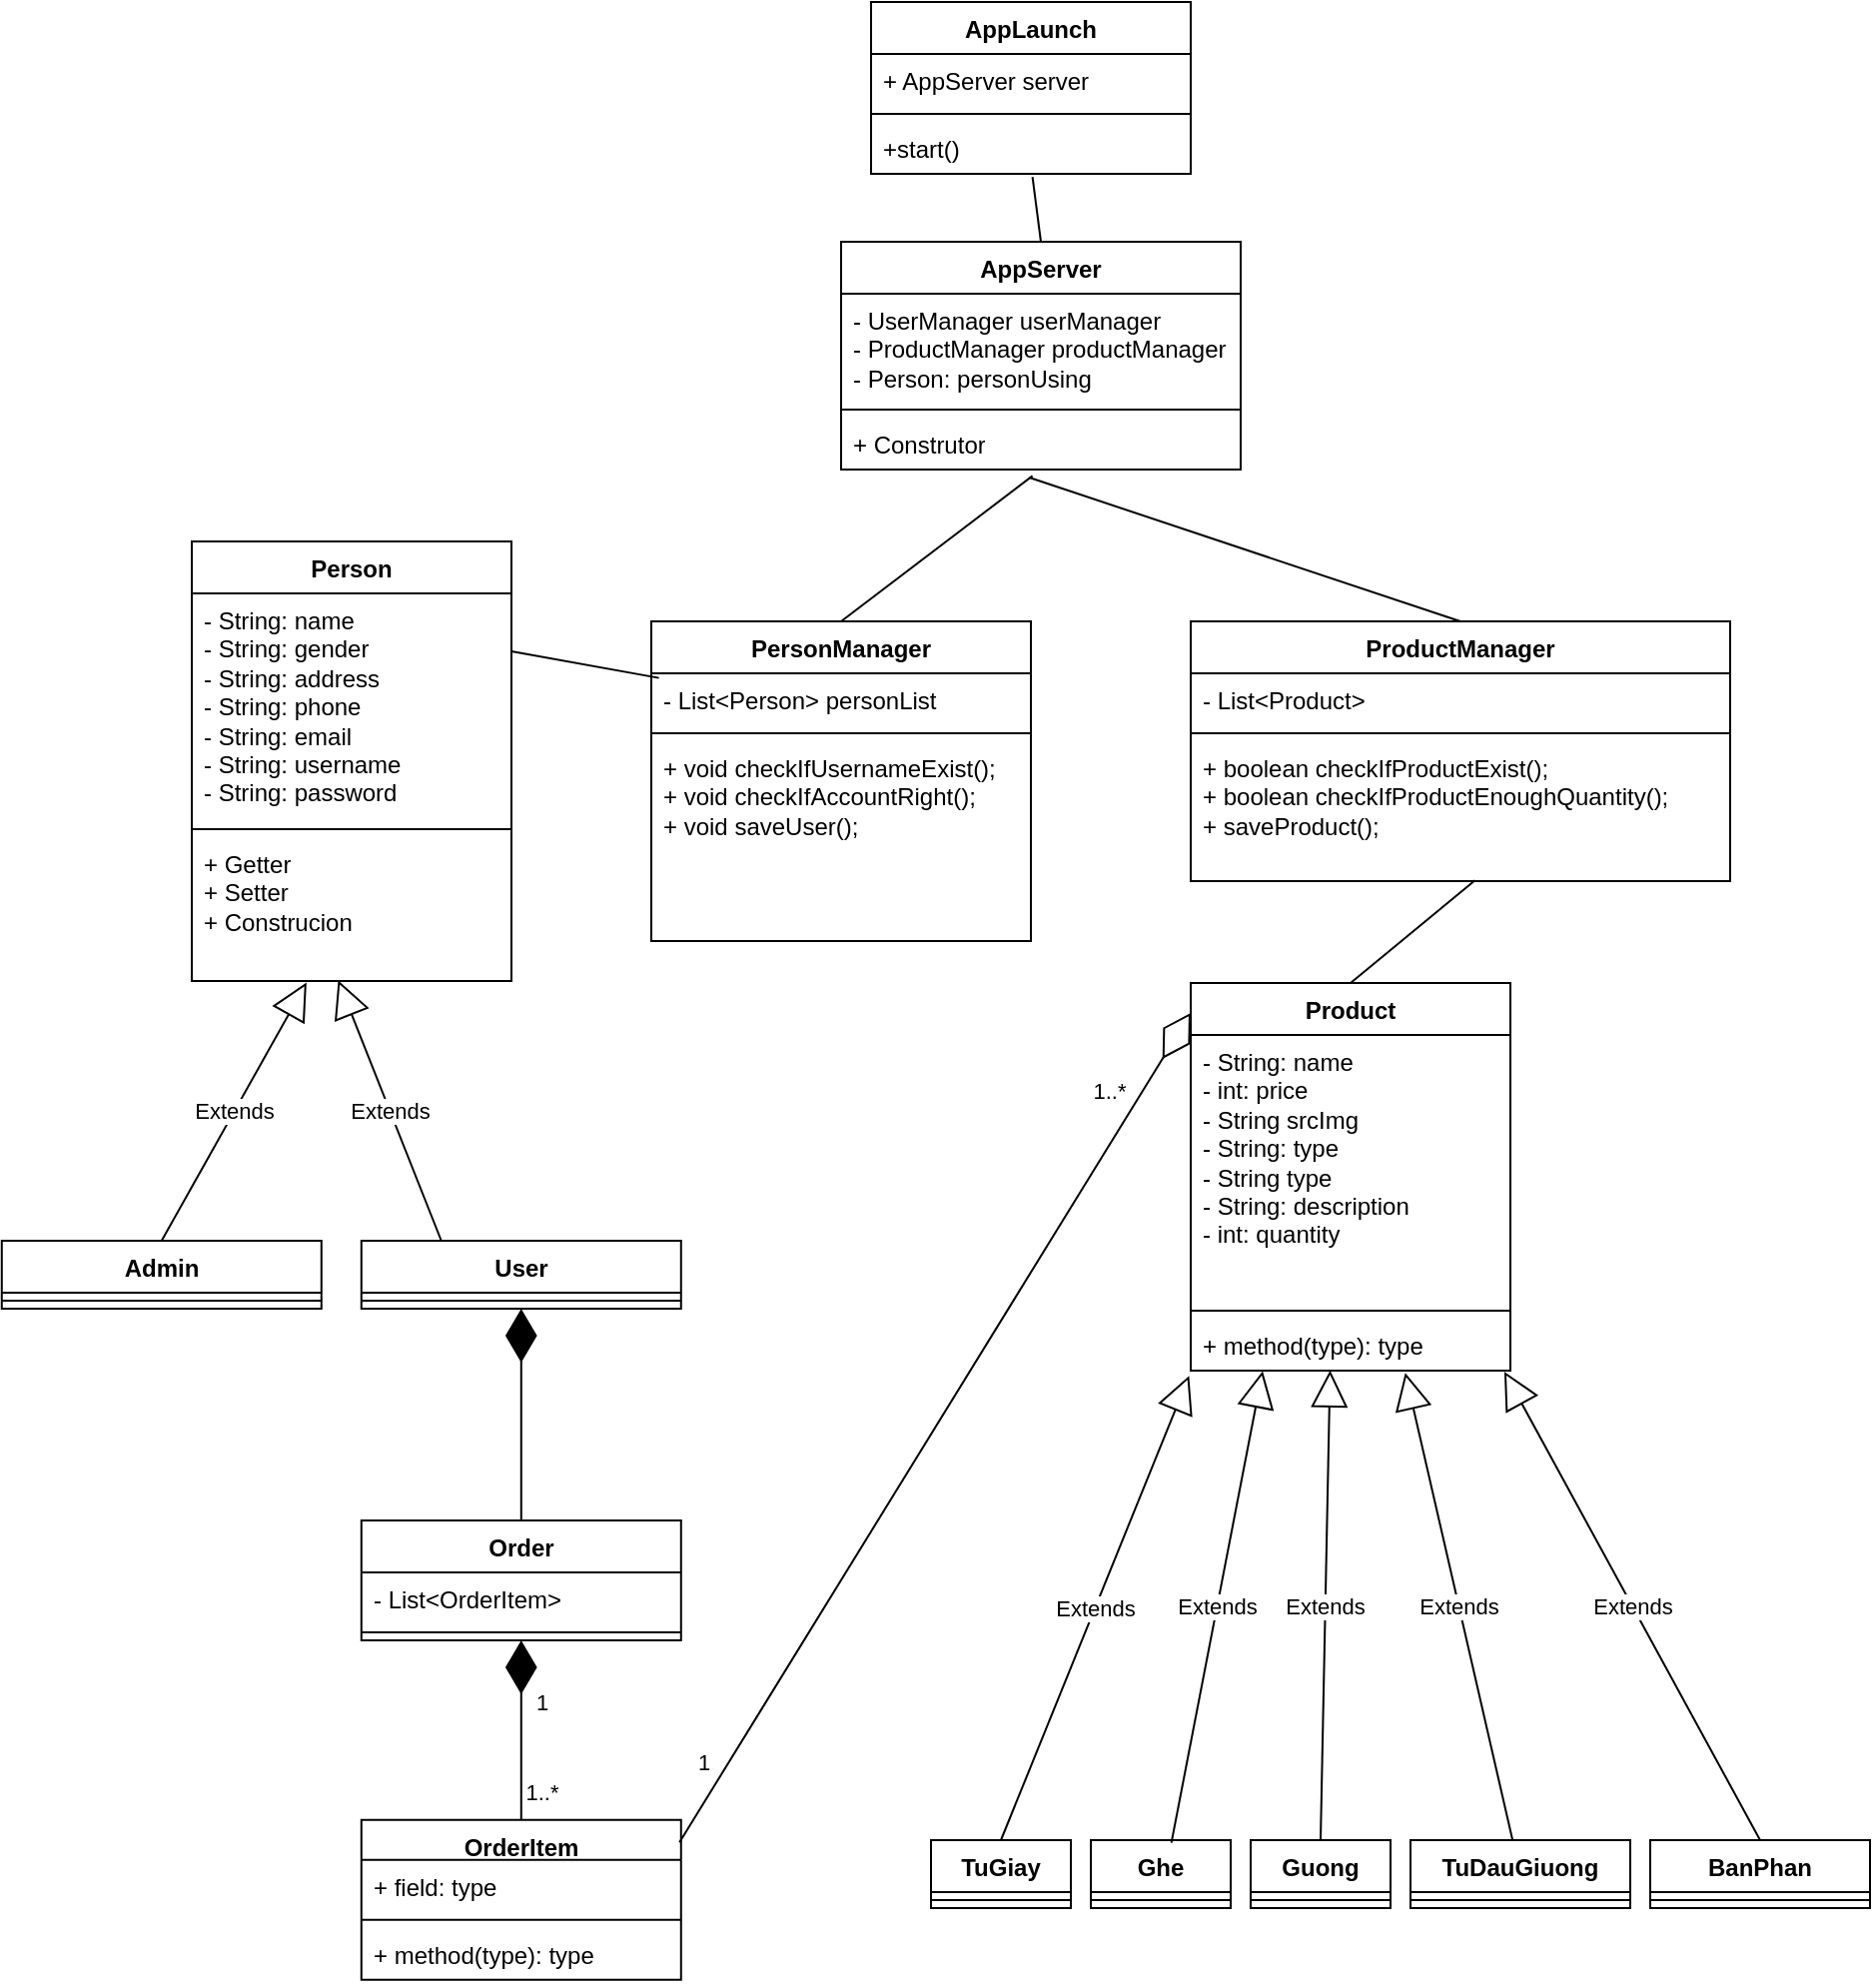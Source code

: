 <mxfile version="26.0.15">
  <diagram name="Page-1" id="FhQcaxhwxa8_UjkpSrJL">
    <mxGraphModel dx="1900" dy="669" grid="1" gridSize="10" guides="1" tooltips="1" connect="1" arrows="1" fold="1" page="1" pageScale="1" pageWidth="850" pageHeight="1100" math="0" shadow="0">
      <root>
        <mxCell id="0" />
        <mxCell id="1" parent="0" />
        <mxCell id="t9dXgQzAxoktjhtWFKsz-33" value="AppLaunch" style="swimlane;fontStyle=1;align=center;verticalAlign=top;childLayout=stackLayout;horizontal=1;startSize=26;horizontalStack=0;resizeParent=1;resizeParentMax=0;resizeLast=0;collapsible=1;marginBottom=0;whiteSpace=wrap;html=1;" parent="1" vertex="1">
          <mxGeometry x="140" y="130" width="160" height="86" as="geometry" />
        </mxCell>
        <mxCell id="t9dXgQzAxoktjhtWFKsz-34" value="+ AppServer server" style="text;strokeColor=none;fillColor=none;align=left;verticalAlign=top;spacingLeft=4;spacingRight=4;overflow=hidden;rotatable=0;points=[[0,0.5],[1,0.5]];portConstraint=eastwest;whiteSpace=wrap;html=1;" parent="t9dXgQzAxoktjhtWFKsz-33" vertex="1">
          <mxGeometry y="26" width="160" height="26" as="geometry" />
        </mxCell>
        <mxCell id="t9dXgQzAxoktjhtWFKsz-35" value="" style="line;strokeWidth=1;fillColor=none;align=left;verticalAlign=middle;spacingTop=-1;spacingLeft=3;spacingRight=3;rotatable=0;labelPosition=right;points=[];portConstraint=eastwest;strokeColor=inherit;" parent="t9dXgQzAxoktjhtWFKsz-33" vertex="1">
          <mxGeometry y="52" width="160" height="8" as="geometry" />
        </mxCell>
        <mxCell id="t9dXgQzAxoktjhtWFKsz-36" value="+start()" style="text;strokeColor=none;fillColor=none;align=left;verticalAlign=top;spacingLeft=4;spacingRight=4;overflow=hidden;rotatable=0;points=[[0,0.5],[1,0.5]];portConstraint=eastwest;whiteSpace=wrap;html=1;" parent="t9dXgQzAxoktjhtWFKsz-33" vertex="1">
          <mxGeometry y="60" width="160" height="26" as="geometry" />
        </mxCell>
        <mxCell id="t9dXgQzAxoktjhtWFKsz-37" value="AppServer" style="swimlane;fontStyle=1;align=center;verticalAlign=top;childLayout=stackLayout;horizontal=1;startSize=26;horizontalStack=0;resizeParent=1;resizeParentMax=0;resizeLast=0;collapsible=1;marginBottom=0;whiteSpace=wrap;html=1;" parent="1" vertex="1">
          <mxGeometry x="125" y="250" width="200" height="114" as="geometry" />
        </mxCell>
        <mxCell id="t9dXgQzAxoktjhtWFKsz-38" value="- UserManager userManager&lt;div&gt;- ProductManager productManager&lt;/div&gt;&lt;div&gt;- Person: personUsing&lt;/div&gt;" style="text;strokeColor=none;fillColor=none;align=left;verticalAlign=top;spacingLeft=4;spacingRight=4;overflow=hidden;rotatable=0;points=[[0,0.5],[1,0.5]];portConstraint=eastwest;whiteSpace=wrap;html=1;" parent="t9dXgQzAxoktjhtWFKsz-37" vertex="1">
          <mxGeometry y="26" width="200" height="54" as="geometry" />
        </mxCell>
        <mxCell id="t9dXgQzAxoktjhtWFKsz-39" value="" style="line;strokeWidth=1;fillColor=none;align=left;verticalAlign=middle;spacingTop=-1;spacingLeft=3;spacingRight=3;rotatable=0;labelPosition=right;points=[];portConstraint=eastwest;strokeColor=inherit;" parent="t9dXgQzAxoktjhtWFKsz-37" vertex="1">
          <mxGeometry y="80" width="200" height="8" as="geometry" />
        </mxCell>
        <mxCell id="t9dXgQzAxoktjhtWFKsz-40" value="+ Construtor" style="text;strokeColor=none;fillColor=none;align=left;verticalAlign=top;spacingLeft=4;spacingRight=4;overflow=hidden;rotatable=0;points=[[0,0.5],[1,0.5]];portConstraint=eastwest;whiteSpace=wrap;html=1;" parent="t9dXgQzAxoktjhtWFKsz-37" vertex="1">
          <mxGeometry y="88" width="200" height="26" as="geometry" />
        </mxCell>
        <mxCell id="t9dXgQzAxoktjhtWFKsz-41" value="OrderItem" style="swimlane;fontStyle=1;align=center;verticalAlign=top;childLayout=stackLayout;horizontal=1;startSize=20;horizontalStack=0;resizeParent=1;resizeParentMax=0;resizeLast=0;collapsible=1;marginBottom=0;whiteSpace=wrap;html=1;" parent="1" vertex="1">
          <mxGeometry x="-115.11" y="1039.9" width="160" height="80" as="geometry" />
        </mxCell>
        <mxCell id="t9dXgQzAxoktjhtWFKsz-42" value="+ field: type" style="text;strokeColor=none;fillColor=none;align=left;verticalAlign=top;spacingLeft=4;spacingRight=4;overflow=hidden;rotatable=0;points=[[0,0.5],[1,0.5]];portConstraint=eastwest;whiteSpace=wrap;html=1;" parent="t9dXgQzAxoktjhtWFKsz-41" vertex="1">
          <mxGeometry y="20" width="160" height="26" as="geometry" />
        </mxCell>
        <mxCell id="t9dXgQzAxoktjhtWFKsz-43" value="" style="line;strokeWidth=1;fillColor=none;align=left;verticalAlign=middle;spacingTop=-1;spacingLeft=3;spacingRight=3;rotatable=0;labelPosition=right;points=[];portConstraint=eastwest;strokeColor=inherit;" parent="t9dXgQzAxoktjhtWFKsz-41" vertex="1">
          <mxGeometry y="46" width="160" height="8" as="geometry" />
        </mxCell>
        <mxCell id="t9dXgQzAxoktjhtWFKsz-44" value="+ method(type): type" style="text;strokeColor=none;fillColor=none;align=left;verticalAlign=top;spacingLeft=4;spacingRight=4;overflow=hidden;rotatable=0;points=[[0,0.5],[1,0.5]];portConstraint=eastwest;whiteSpace=wrap;html=1;" parent="t9dXgQzAxoktjhtWFKsz-41" vertex="1">
          <mxGeometry y="54" width="160" height="26" as="geometry" />
        </mxCell>
        <mxCell id="t9dXgQzAxoktjhtWFKsz-45" value="User" style="swimlane;fontStyle=1;align=center;verticalAlign=top;childLayout=stackLayout;horizontal=1;startSize=26;horizontalStack=0;resizeParent=1;resizeParentMax=0;resizeLast=0;collapsible=1;marginBottom=0;whiteSpace=wrap;html=1;" parent="1" vertex="1">
          <mxGeometry x="-115.11" y="750" width="160" height="34" as="geometry" />
        </mxCell>
        <mxCell id="t9dXgQzAxoktjhtWFKsz-47" value="" style="line;strokeWidth=1;fillColor=none;align=left;verticalAlign=middle;spacingTop=-1;spacingLeft=3;spacingRight=3;rotatable=0;labelPosition=right;points=[];portConstraint=eastwest;strokeColor=inherit;" parent="t9dXgQzAxoktjhtWFKsz-45" vertex="1">
          <mxGeometry y="26" width="160" height="8" as="geometry" />
        </mxCell>
        <mxCell id="t9dXgQzAxoktjhtWFKsz-49" value="Admin" style="swimlane;fontStyle=1;align=center;verticalAlign=top;childLayout=stackLayout;horizontal=1;startSize=26;horizontalStack=0;resizeParent=1;resizeParentMax=0;resizeLast=0;collapsible=1;marginBottom=0;whiteSpace=wrap;html=1;" parent="1" vertex="1">
          <mxGeometry x="-295.11" y="750" width="160" height="34" as="geometry" />
        </mxCell>
        <mxCell id="t9dXgQzAxoktjhtWFKsz-51" value="" style="line;strokeWidth=1;fillColor=none;align=left;verticalAlign=middle;spacingTop=-1;spacingLeft=3;spacingRight=3;rotatable=0;labelPosition=right;points=[];portConstraint=eastwest;strokeColor=inherit;" parent="t9dXgQzAxoktjhtWFKsz-49" vertex="1">
          <mxGeometry y="26" width="160" height="8" as="geometry" />
        </mxCell>
        <mxCell id="t9dXgQzAxoktjhtWFKsz-53" value="Order" style="swimlane;fontStyle=1;align=center;verticalAlign=top;childLayout=stackLayout;horizontal=1;startSize=26;horizontalStack=0;resizeParent=1;resizeParentMax=0;resizeLast=0;collapsible=1;marginBottom=0;whiteSpace=wrap;html=1;" parent="1" vertex="1">
          <mxGeometry x="-115.11" y="890" width="160" height="60" as="geometry" />
        </mxCell>
        <mxCell id="t9dXgQzAxoktjhtWFKsz-54" value="- List&amp;lt;OrderItem&amp;gt;" style="text;strokeColor=none;fillColor=none;align=left;verticalAlign=top;spacingLeft=4;spacingRight=4;overflow=hidden;rotatable=0;points=[[0,0.5],[1,0.5]];portConstraint=eastwest;whiteSpace=wrap;html=1;" parent="t9dXgQzAxoktjhtWFKsz-53" vertex="1">
          <mxGeometry y="26" width="160" height="26" as="geometry" />
        </mxCell>
        <mxCell id="t9dXgQzAxoktjhtWFKsz-55" value="" style="line;strokeWidth=1;fillColor=none;align=left;verticalAlign=middle;spacingTop=-1;spacingLeft=3;spacingRight=3;rotatable=0;labelPosition=right;points=[];portConstraint=eastwest;strokeColor=inherit;" parent="t9dXgQzAxoktjhtWFKsz-53" vertex="1">
          <mxGeometry y="52" width="160" height="8" as="geometry" />
        </mxCell>
        <mxCell id="t9dXgQzAxoktjhtWFKsz-57" value="Product" style="swimlane;fontStyle=1;align=center;verticalAlign=top;childLayout=stackLayout;horizontal=1;startSize=26;horizontalStack=0;resizeParent=1;resizeParentMax=0;resizeLast=0;collapsible=1;marginBottom=0;whiteSpace=wrap;html=1;" parent="1" vertex="1">
          <mxGeometry x="300" y="621" width="160" height="194" as="geometry" />
        </mxCell>
        <mxCell id="t9dXgQzAxoktjhtWFKsz-58" value="- String: name&lt;div&gt;- int: price&lt;/div&gt;&lt;div&gt;- String srcImg&lt;/div&gt;&lt;div&gt;- String: type&lt;/div&gt;&lt;div&gt;- String type&lt;/div&gt;&lt;div&gt;- String: description&lt;/div&gt;&lt;div&gt;- int: quantity&lt;/div&gt;" style="text;strokeColor=none;fillColor=none;align=left;verticalAlign=top;spacingLeft=4;spacingRight=4;overflow=hidden;rotatable=0;points=[[0,0.5],[1,0.5]];portConstraint=eastwest;whiteSpace=wrap;html=1;" parent="t9dXgQzAxoktjhtWFKsz-57" vertex="1">
          <mxGeometry y="26" width="160" height="134" as="geometry" />
        </mxCell>
        <mxCell id="t9dXgQzAxoktjhtWFKsz-59" value="" style="line;strokeWidth=1;fillColor=none;align=left;verticalAlign=middle;spacingTop=-1;spacingLeft=3;spacingRight=3;rotatable=0;labelPosition=right;points=[];portConstraint=eastwest;strokeColor=inherit;" parent="t9dXgQzAxoktjhtWFKsz-57" vertex="1">
          <mxGeometry y="160" width="160" height="8" as="geometry" />
        </mxCell>
        <mxCell id="t9dXgQzAxoktjhtWFKsz-60" value="+ method(type): type" style="text;strokeColor=none;fillColor=none;align=left;verticalAlign=top;spacingLeft=4;spacingRight=4;overflow=hidden;rotatable=0;points=[[0,0.5],[1,0.5]];portConstraint=eastwest;whiteSpace=wrap;html=1;" parent="t9dXgQzAxoktjhtWFKsz-57" vertex="1">
          <mxGeometry y="168" width="160" height="26" as="geometry" />
        </mxCell>
        <mxCell id="t9dXgQzAxoktjhtWFKsz-61" value="Person" style="swimlane;fontStyle=1;align=center;verticalAlign=top;childLayout=stackLayout;horizontal=1;startSize=26;horizontalStack=0;resizeParent=1;resizeParentMax=0;resizeLast=0;collapsible=1;marginBottom=0;whiteSpace=wrap;html=1;" parent="1" vertex="1">
          <mxGeometry x="-200" y="400" width="160" height="220" as="geometry" />
        </mxCell>
        <mxCell id="t9dXgQzAxoktjhtWFKsz-62" value="- String: name&lt;div&gt;- String: gender&lt;/div&gt;&lt;div&gt;- String: address&lt;/div&gt;&lt;div&gt;- String: phone&lt;/div&gt;&lt;div&gt;- String: email&lt;/div&gt;&lt;div&gt;- String: username&lt;/div&gt;&lt;div&gt;- String: password&lt;br&gt;&lt;div&gt;&lt;br&gt;&lt;/div&gt;&lt;/div&gt;" style="text;strokeColor=none;fillColor=none;align=left;verticalAlign=top;spacingLeft=4;spacingRight=4;overflow=hidden;rotatable=0;points=[[0,0.5],[1,0.5]];portConstraint=eastwest;whiteSpace=wrap;html=1;" parent="t9dXgQzAxoktjhtWFKsz-61" vertex="1">
          <mxGeometry y="26" width="160" height="114" as="geometry" />
        </mxCell>
        <mxCell id="t9dXgQzAxoktjhtWFKsz-63" value="" style="line;strokeWidth=1;fillColor=none;align=left;verticalAlign=middle;spacingTop=-1;spacingLeft=3;spacingRight=3;rotatable=0;labelPosition=right;points=[];portConstraint=eastwest;strokeColor=inherit;" parent="t9dXgQzAxoktjhtWFKsz-61" vertex="1">
          <mxGeometry y="140" width="160" height="8" as="geometry" />
        </mxCell>
        <mxCell id="t9dXgQzAxoktjhtWFKsz-64" value="+ Getter&lt;div&gt;+ Setter&lt;/div&gt;&lt;div&gt;+ Construcion&lt;/div&gt;" style="text;strokeColor=none;fillColor=none;align=left;verticalAlign=top;spacingLeft=4;spacingRight=4;overflow=hidden;rotatable=0;points=[[0,0.5],[1,0.5]];portConstraint=eastwest;whiteSpace=wrap;html=1;" parent="t9dXgQzAxoktjhtWFKsz-61" vertex="1">
          <mxGeometry y="148" width="160" height="72" as="geometry" />
        </mxCell>
        <mxCell id="t9dXgQzAxoktjhtWFKsz-65" value="BanPhan" style="swimlane;fontStyle=1;align=center;verticalAlign=top;childLayout=stackLayout;horizontal=1;startSize=26;horizontalStack=0;resizeParent=1;resizeParentMax=0;resizeLast=0;collapsible=1;marginBottom=0;whiteSpace=wrap;html=1;" parent="1" vertex="1">
          <mxGeometry x="530" y="1050" width="110" height="34" as="geometry" />
        </mxCell>
        <mxCell id="t9dXgQzAxoktjhtWFKsz-67" value="" style="line;strokeWidth=1;fillColor=none;align=left;verticalAlign=middle;spacingTop=-1;spacingLeft=3;spacingRight=3;rotatable=0;labelPosition=right;points=[];portConstraint=eastwest;strokeColor=inherit;" parent="t9dXgQzAxoktjhtWFKsz-65" vertex="1">
          <mxGeometry y="26" width="110" height="8" as="geometry" />
        </mxCell>
        <mxCell id="t9dXgQzAxoktjhtWFKsz-69" value="TuGiay" style="swimlane;fontStyle=1;align=center;verticalAlign=top;childLayout=stackLayout;horizontal=1;startSize=26;horizontalStack=0;resizeParent=1;resizeParentMax=0;resizeLast=0;collapsible=1;marginBottom=0;whiteSpace=wrap;html=1;" parent="1" vertex="1">
          <mxGeometry x="170" y="1050" width="70" height="34" as="geometry" />
        </mxCell>
        <mxCell id="t9dXgQzAxoktjhtWFKsz-71" value="" style="line;strokeWidth=1;fillColor=none;align=left;verticalAlign=middle;spacingTop=-1;spacingLeft=3;spacingRight=3;rotatable=0;labelPosition=right;points=[];portConstraint=eastwest;strokeColor=inherit;" parent="t9dXgQzAxoktjhtWFKsz-69" vertex="1">
          <mxGeometry y="26" width="70" height="8" as="geometry" />
        </mxCell>
        <mxCell id="t9dXgQzAxoktjhtWFKsz-73" value="Guong" style="swimlane;fontStyle=1;align=center;verticalAlign=top;childLayout=stackLayout;horizontal=1;startSize=26;horizontalStack=0;resizeParent=1;resizeParentMax=0;resizeLast=0;collapsible=1;marginBottom=0;whiteSpace=wrap;html=1;" parent="1" vertex="1">
          <mxGeometry x="330" y="1050" width="70" height="34" as="geometry" />
        </mxCell>
        <mxCell id="t9dXgQzAxoktjhtWFKsz-75" value="" style="line;strokeWidth=1;fillColor=none;align=left;verticalAlign=middle;spacingTop=-1;spacingLeft=3;spacingRight=3;rotatable=0;labelPosition=right;points=[];portConstraint=eastwest;strokeColor=inherit;" parent="t9dXgQzAxoktjhtWFKsz-73" vertex="1">
          <mxGeometry y="26" width="70" height="8" as="geometry" />
        </mxCell>
        <mxCell id="t9dXgQzAxoktjhtWFKsz-77" value="Ghe" style="swimlane;fontStyle=1;align=center;verticalAlign=top;childLayout=stackLayout;horizontal=1;startSize=26;horizontalStack=0;resizeParent=1;resizeParentMax=0;resizeLast=0;collapsible=1;marginBottom=0;whiteSpace=wrap;html=1;" parent="1" vertex="1">
          <mxGeometry x="250" y="1050" width="70" height="34" as="geometry" />
        </mxCell>
        <mxCell id="t9dXgQzAxoktjhtWFKsz-79" value="" style="line;strokeWidth=1;fillColor=none;align=left;verticalAlign=middle;spacingTop=-1;spacingLeft=3;spacingRight=3;rotatable=0;labelPosition=right;points=[];portConstraint=eastwest;strokeColor=inherit;" parent="t9dXgQzAxoktjhtWFKsz-77" vertex="1">
          <mxGeometry y="26" width="70" height="8" as="geometry" />
        </mxCell>
        <mxCell id="t9dXgQzAxoktjhtWFKsz-81" value="TuDauGiuong" style="swimlane;fontStyle=1;align=center;verticalAlign=top;childLayout=stackLayout;horizontal=1;startSize=26;horizontalStack=0;resizeParent=1;resizeParentMax=0;resizeLast=0;collapsible=1;marginBottom=0;whiteSpace=wrap;html=1;" parent="1" vertex="1">
          <mxGeometry x="410" y="1050" width="110" height="34" as="geometry">
            <mxRectangle x="170" y="920" width="110" height="30" as="alternateBounds" />
          </mxGeometry>
        </mxCell>
        <mxCell id="t9dXgQzAxoktjhtWFKsz-83" value="" style="line;strokeWidth=1;fillColor=none;align=left;verticalAlign=middle;spacingTop=-1;spacingLeft=3;spacingRight=3;rotatable=0;labelPosition=right;points=[];portConstraint=eastwest;strokeColor=inherit;" parent="t9dXgQzAxoktjhtWFKsz-81" vertex="1">
          <mxGeometry y="26" width="110" height="8" as="geometry" />
        </mxCell>
        <mxCell id="t9dXgQzAxoktjhtWFKsz-85" value="PersonManager&lt;div&gt;&lt;br&gt;&lt;/div&gt;" style="swimlane;fontStyle=1;align=center;verticalAlign=top;childLayout=stackLayout;horizontal=1;startSize=26;horizontalStack=0;resizeParent=1;resizeParentMax=0;resizeLast=0;collapsible=1;marginBottom=0;whiteSpace=wrap;html=1;" parent="1" vertex="1">
          <mxGeometry x="30" y="440" width="190" height="160" as="geometry" />
        </mxCell>
        <mxCell id="t9dXgQzAxoktjhtWFKsz-86" value="- List&amp;lt;Person&amp;gt; personList" style="text;strokeColor=none;fillColor=none;align=left;verticalAlign=top;spacingLeft=4;spacingRight=4;overflow=hidden;rotatable=0;points=[[0,0.5],[1,0.5]];portConstraint=eastwest;whiteSpace=wrap;html=1;" parent="t9dXgQzAxoktjhtWFKsz-85" vertex="1">
          <mxGeometry y="26" width="190" height="26" as="geometry" />
        </mxCell>
        <mxCell id="t9dXgQzAxoktjhtWFKsz-87" value="" style="line;strokeWidth=1;fillColor=none;align=left;verticalAlign=middle;spacingTop=-1;spacingLeft=3;spacingRight=3;rotatable=0;labelPosition=right;points=[];portConstraint=eastwest;strokeColor=inherit;" parent="t9dXgQzAxoktjhtWFKsz-85" vertex="1">
          <mxGeometry y="52" width="190" height="8" as="geometry" />
        </mxCell>
        <mxCell id="t9dXgQzAxoktjhtWFKsz-88" value="+ void checkIfUsernameExist();&lt;div&gt;+ void checkIfAccountRight();&lt;/div&gt;&lt;div&gt;+ void saveUser();&lt;/div&gt;" style="text;strokeColor=none;fillColor=none;align=left;verticalAlign=top;spacingLeft=4;spacingRight=4;overflow=hidden;rotatable=0;points=[[0,0.5],[1,0.5]];portConstraint=eastwest;whiteSpace=wrap;html=1;" parent="t9dXgQzAxoktjhtWFKsz-85" vertex="1">
          <mxGeometry y="60" width="190" height="100" as="geometry" />
        </mxCell>
        <mxCell id="t9dXgQzAxoktjhtWFKsz-96" value="Extends" style="endArrow=block;endSize=16;endFill=0;html=1;rounded=0;exitX=0.5;exitY=0;exitDx=0;exitDy=0;entryX=-0.005;entryY=1.1;entryDx=0;entryDy=0;entryPerimeter=0;" parent="1" edge="1" target="t9dXgQzAxoktjhtWFKsz-60" source="t9dXgQzAxoktjhtWFKsz-69">
          <mxGeometry width="160" relative="1" as="geometry">
            <mxPoint x="195.32" y="831" as="sourcePoint" />
            <mxPoint x="300.0" y="706.766" as="targetPoint" />
            <Array as="points" />
          </mxGeometry>
        </mxCell>
        <mxCell id="t9dXgQzAxoktjhtWFKsz-108" value="Extends" style="endArrow=block;endSize=16;endFill=0;html=1;rounded=0;entryX=0.436;entryY=0.994;entryDx=0;entryDy=0;entryPerimeter=0;exitX=0.5;exitY=0;exitDx=0;exitDy=0;" parent="1" source="t9dXgQzAxoktjhtWFKsz-73" target="t9dXgQzAxoktjhtWFKsz-60" edge="1">
          <mxGeometry width="160" relative="1" as="geometry">
            <mxPoint x="354.12" y="831" as="sourcePoint" />
            <mxPoint x="370.0" y="710.276" as="targetPoint" />
          </mxGeometry>
        </mxCell>
        <mxCell id="t9dXgQzAxoktjhtWFKsz-109" value="Extends" style="endArrow=block;endSize=16;endFill=0;html=1;rounded=0;entryX=0.671;entryY=1.041;entryDx=0;entryDy=0;entryPerimeter=0;" parent="1" source="t9dXgQzAxoktjhtWFKsz-81" target="t9dXgQzAxoktjhtWFKsz-60" edge="1">
          <mxGeometry width="160" relative="1" as="geometry">
            <mxPoint x="310" y="781" as="sourcePoint" />
            <mxPoint x="470" y="781" as="targetPoint" />
          </mxGeometry>
        </mxCell>
        <mxCell id="t9dXgQzAxoktjhtWFKsz-110" value="Extends" style="endArrow=block;endSize=16;endFill=0;html=1;rounded=0;entryX=0.981;entryY=1.02;entryDx=0;entryDy=0;entryPerimeter=0;exitX=0.5;exitY=0;exitDx=0;exitDy=0;" parent="1" source="t9dXgQzAxoktjhtWFKsz-65" target="t9dXgQzAxoktjhtWFKsz-60" edge="1">
          <mxGeometry width="160" relative="1" as="geometry">
            <mxPoint x="310" y="781" as="sourcePoint" />
            <mxPoint x="470" y="781" as="targetPoint" />
          </mxGeometry>
        </mxCell>
        <mxCell id="t9dXgQzAxoktjhtWFKsz-111" value="Extends" style="endArrow=block;endSize=16;endFill=0;html=1;rounded=0;exitX=0.5;exitY=0;exitDx=0;exitDy=0;entryX=0.359;entryY=1.011;entryDx=0;entryDy=0;entryPerimeter=0;" parent="1" source="t9dXgQzAxoktjhtWFKsz-49" target="t9dXgQzAxoktjhtWFKsz-64" edge="1">
          <mxGeometry width="160" relative="1" as="geometry">
            <mxPoint x="-80" y="530" as="sourcePoint" />
            <mxPoint x="80" y="530" as="targetPoint" />
          </mxGeometry>
        </mxCell>
        <mxCell id="t9dXgQzAxoktjhtWFKsz-112" value="Extends" style="endArrow=block;endSize=16;endFill=0;html=1;rounded=0;exitX=0.25;exitY=0;exitDx=0;exitDy=0;entryX=0.458;entryY=0.996;entryDx=0;entryDy=0;entryPerimeter=0;" parent="1" source="t9dXgQzAxoktjhtWFKsz-45" target="t9dXgQzAxoktjhtWFKsz-64" edge="1">
          <mxGeometry width="160" relative="1" as="geometry">
            <mxPoint x="-80" y="530" as="sourcePoint" />
            <mxPoint x="80" y="530" as="targetPoint" />
          </mxGeometry>
        </mxCell>
        <mxCell id="n0pCqrSJ5nkGoYeGVgTy-1" value="" style="endArrow=diamondThin;endFill=1;endSize=24;html=1;rounded=0;entryX=0.5;entryY=1;entryDx=0;entryDy=0;exitX=0.5;exitY=0;exitDx=0;exitDy=0;" edge="1" parent="1" source="t9dXgQzAxoktjhtWFKsz-53" target="t9dXgQzAxoktjhtWFKsz-45">
          <mxGeometry width="160" relative="1" as="geometry">
            <mxPoint x="134.89" y="690" as="sourcePoint" />
            <mxPoint x="-34.79" y="811.196" as="targetPoint" />
          </mxGeometry>
        </mxCell>
        <mxCell id="n0pCqrSJ5nkGoYeGVgTy-2" value="" style="endArrow=diamondThin;endFill=1;endSize=24;html=1;rounded=0;exitX=0.5;exitY=0;exitDx=0;exitDy=0;entryX=0.5;entryY=1;entryDx=0;entryDy=0;" edge="1" parent="1" source="t9dXgQzAxoktjhtWFKsz-41" target="t9dXgQzAxoktjhtWFKsz-53">
          <mxGeometry width="160" relative="1" as="geometry">
            <mxPoint x="-115.11" y="990" as="sourcePoint" />
            <mxPoint x="-35" y="980" as="targetPoint" />
          </mxGeometry>
        </mxCell>
        <mxCell id="n0pCqrSJ5nkGoYeGVgTy-19" value="1" style="edgeLabel;html=1;align=center;verticalAlign=middle;resizable=0;points=[];" vertex="1" connectable="0" parent="n0pCqrSJ5nkGoYeGVgTy-2">
          <mxGeometry x="0.206" relative="1" as="geometry">
            <mxPoint x="10" y="-5" as="offset" />
          </mxGeometry>
        </mxCell>
        <mxCell id="n0pCqrSJ5nkGoYeGVgTy-21" value="1..*" style="edgeLabel;html=1;align=center;verticalAlign=middle;resizable=0;points=[];" vertex="1" connectable="0" parent="n0pCqrSJ5nkGoYeGVgTy-2">
          <mxGeometry x="-0.418" y="1" relative="1" as="geometry">
            <mxPoint x="11" y="12" as="offset" />
          </mxGeometry>
        </mxCell>
        <mxCell id="n0pCqrSJ5nkGoYeGVgTy-8" value="" style="endArrow=none;html=1;rounded=0;exitX=1;exitY=0.25;exitDx=0;exitDy=0;entryX=0.02;entryY=0.177;entryDx=0;entryDy=0;entryPerimeter=0;" edge="1" parent="1" source="t9dXgQzAxoktjhtWFKsz-61" target="t9dXgQzAxoktjhtWFKsz-85">
          <mxGeometry width="50" height="50" relative="1" as="geometry">
            <mxPoint x="170" y="520" as="sourcePoint" />
            <mxPoint x="97" y="420" as="targetPoint" />
          </mxGeometry>
        </mxCell>
        <mxCell id="n0pCqrSJ5nkGoYeGVgTy-9" value="ProductManager" style="swimlane;fontStyle=1;align=center;verticalAlign=top;childLayout=stackLayout;horizontal=1;startSize=26;horizontalStack=0;resizeParent=1;resizeParentMax=0;resizeLast=0;collapsible=1;marginBottom=0;whiteSpace=wrap;html=1;" vertex="1" parent="1">
          <mxGeometry x="300" y="440" width="270" height="130" as="geometry" />
        </mxCell>
        <mxCell id="n0pCqrSJ5nkGoYeGVgTy-10" value="- List&amp;lt;Product&amp;gt;" style="text;strokeColor=none;fillColor=none;align=left;verticalAlign=top;spacingLeft=4;spacingRight=4;overflow=hidden;rotatable=0;points=[[0,0.5],[1,0.5]];portConstraint=eastwest;whiteSpace=wrap;html=1;" vertex="1" parent="n0pCqrSJ5nkGoYeGVgTy-9">
          <mxGeometry y="26" width="270" height="26" as="geometry" />
        </mxCell>
        <mxCell id="n0pCqrSJ5nkGoYeGVgTy-11" value="" style="line;strokeWidth=1;fillColor=none;align=left;verticalAlign=middle;spacingTop=-1;spacingLeft=3;spacingRight=3;rotatable=0;labelPosition=right;points=[];portConstraint=eastwest;strokeColor=inherit;" vertex="1" parent="n0pCqrSJ5nkGoYeGVgTy-9">
          <mxGeometry y="52" width="270" height="8" as="geometry" />
        </mxCell>
        <mxCell id="n0pCqrSJ5nkGoYeGVgTy-12" value="+ boolean checkIfProductExist();&lt;div&gt;+ boolean checkIfProductEnoughQuantity();&lt;/div&gt;&lt;div&gt;+ saveProduct();&lt;/div&gt;" style="text;strokeColor=none;fillColor=none;align=left;verticalAlign=top;spacingLeft=4;spacingRight=4;overflow=hidden;rotatable=0;points=[[0,0.5],[1,0.5]];portConstraint=eastwest;whiteSpace=wrap;html=1;" vertex="1" parent="n0pCqrSJ5nkGoYeGVgTy-9">
          <mxGeometry y="60" width="270" height="70" as="geometry" />
        </mxCell>
        <mxCell id="n0pCqrSJ5nkGoYeGVgTy-13" value="" style="endArrow=none;html=1;rounded=0;exitX=0.5;exitY=0;exitDx=0;exitDy=0;entryX=0.505;entryY=1.062;entryDx=0;entryDy=0;entryPerimeter=0;" edge="1" parent="1" source="t9dXgQzAxoktjhtWFKsz-37" target="t9dXgQzAxoktjhtWFKsz-36">
          <mxGeometry width="50" height="50" relative="1" as="geometry">
            <mxPoint x="370" y="260" as="sourcePoint" />
            <mxPoint x="420" y="210" as="targetPoint" />
          </mxGeometry>
        </mxCell>
        <mxCell id="n0pCqrSJ5nkGoYeGVgTy-14" value="" style="endArrow=none;html=1;rounded=0;exitX=0.5;exitY=0;exitDx=0;exitDy=0;entryX=0.527;entryY=0.994;entryDx=0;entryDy=0;entryPerimeter=0;" edge="1" parent="1" source="t9dXgQzAxoktjhtWFKsz-57" target="n0pCqrSJ5nkGoYeGVgTy-12">
          <mxGeometry width="50" height="50" relative="1" as="geometry">
            <mxPoint x="170" y="620" as="sourcePoint" />
            <mxPoint x="220" y="570" as="targetPoint" />
          </mxGeometry>
        </mxCell>
        <mxCell id="n0pCqrSJ5nkGoYeGVgTy-16" value="" style="endArrow=diamondThin;endFill=0;endSize=24;html=1;rounded=0;exitX=0.995;exitY=0.14;exitDx=0;exitDy=0;exitPerimeter=0;" edge="1" parent="1" source="t9dXgQzAxoktjhtWFKsz-41">
          <mxGeometry width="160" relative="1" as="geometry">
            <mxPoint x="80" y="740" as="sourcePoint" />
            <mxPoint x="300" y="636" as="targetPoint" />
          </mxGeometry>
        </mxCell>
        <mxCell id="n0pCqrSJ5nkGoYeGVgTy-17" value="1" style="edgeLabel;html=1;align=center;verticalAlign=middle;resizable=0;points=[];" vertex="1" connectable="0" parent="n0pCqrSJ5nkGoYeGVgTy-16">
          <mxGeometry x="-0.838" y="1" relative="1" as="geometry">
            <mxPoint x="-8" y="-6" as="offset" />
          </mxGeometry>
        </mxCell>
        <mxCell id="n0pCqrSJ5nkGoYeGVgTy-18" value="1..*" style="edgeLabel;html=1;align=center;verticalAlign=middle;resizable=0;points=[];" vertex="1" connectable="0" parent="n0pCqrSJ5nkGoYeGVgTy-16">
          <mxGeometry x="0.792" relative="1" as="geometry">
            <mxPoint x="-15" y="-4" as="offset" />
          </mxGeometry>
        </mxCell>
        <mxCell id="t9dXgQzAxoktjhtWFKsz-106" value="Extends" style="endArrow=block;endSize=16;endFill=0;html=1;rounded=0;exitX=0.576;exitY=0.038;exitDx=0;exitDy=0;entryX=0.225;entryY=1.008;entryDx=0;entryDy=0;entryPerimeter=0;exitPerimeter=0;" parent="1" edge="1" target="t9dXgQzAxoktjhtWFKsz-60" source="t9dXgQzAxoktjhtWFKsz-77">
          <mxGeometry width="160" relative="1" as="geometry">
            <mxPoint x="280" y="830.06" as="sourcePoint" />
            <mxPoint x="333" y="706.996" as="targetPoint" />
          </mxGeometry>
        </mxCell>
        <mxCell id="n0pCqrSJ5nkGoYeGVgTy-23" value="" style="endArrow=none;html=1;rounded=0;exitX=0.5;exitY=0;exitDx=0;exitDy=0;entryX=0.479;entryY=1.123;entryDx=0;entryDy=0;entryPerimeter=0;" edge="1" parent="1" source="t9dXgQzAxoktjhtWFKsz-85" target="t9dXgQzAxoktjhtWFKsz-40">
          <mxGeometry width="50" height="50" relative="1" as="geometry">
            <mxPoint x="130" y="550" as="sourcePoint" />
            <mxPoint x="180" y="500" as="targetPoint" />
          </mxGeometry>
        </mxCell>
        <mxCell id="n0pCqrSJ5nkGoYeGVgTy-24" value="" style="endArrow=none;html=1;rounded=0;exitX=0.471;exitY=1.154;exitDx=0;exitDy=0;entryX=0.5;entryY=0;entryDx=0;entryDy=0;exitPerimeter=0;" edge="1" parent="1" source="t9dXgQzAxoktjhtWFKsz-40" target="n0pCqrSJ5nkGoYeGVgTy-9">
          <mxGeometry width="50" height="50" relative="1" as="geometry">
            <mxPoint x="120" y="450" as="sourcePoint" />
            <mxPoint x="231" y="377" as="targetPoint" />
          </mxGeometry>
        </mxCell>
      </root>
    </mxGraphModel>
  </diagram>
</mxfile>
